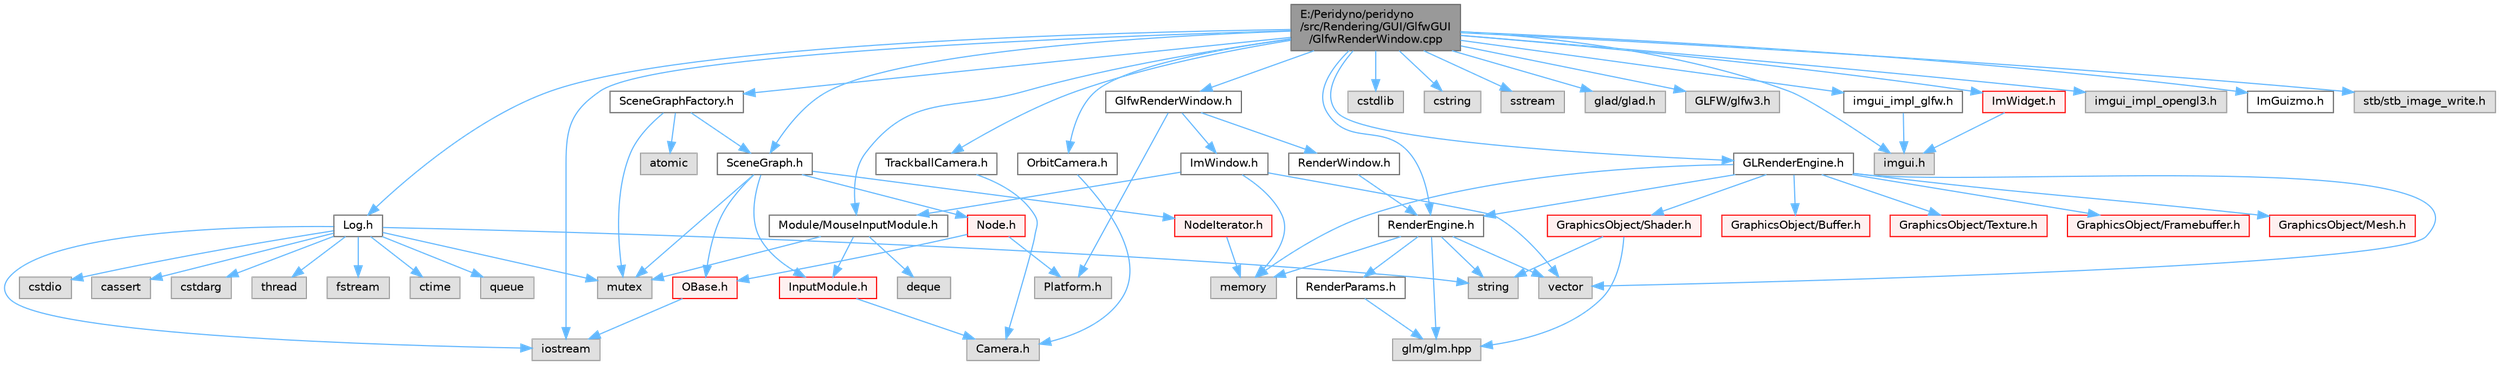 digraph "E:/Peridyno/peridyno/src/Rendering/GUI/GlfwGUI/GlfwRenderWindow.cpp"
{
 // LATEX_PDF_SIZE
  bgcolor="transparent";
  edge [fontname=Helvetica,fontsize=10,labelfontname=Helvetica,labelfontsize=10];
  node [fontname=Helvetica,fontsize=10,shape=box,height=0.2,width=0.4];
  Node1 [id="Node000001",label="E:/Peridyno/peridyno\l/src/Rendering/GUI/GlfwGUI\l/GlfwRenderWindow.cpp",height=0.2,width=0.4,color="gray40", fillcolor="grey60", style="filled", fontcolor="black",tooltip=" "];
  Node1 -> Node2 [id="edge1_Node000001_Node000002",color="steelblue1",style="solid",tooltip=" "];
  Node2 [id="Node000002",label="GlfwRenderWindow.h",height=0.2,width=0.4,color="grey40", fillcolor="white", style="filled",URL="$_glfw_render_window_8h.html",tooltip=" "];
  Node2 -> Node3 [id="edge2_Node000002_Node000003",color="steelblue1",style="solid",tooltip=" "];
  Node3 [id="Node000003",label="Platform.h",height=0.2,width=0.4,color="grey60", fillcolor="#E0E0E0", style="filled",tooltip=" "];
  Node2 -> Node4 [id="edge3_Node000002_Node000004",color="steelblue1",style="solid",tooltip=" "];
  Node4 [id="Node000004",label="ImWindow.h",height=0.2,width=0.4,color="grey40", fillcolor="white", style="filled",URL="$_im_window_8h.html",tooltip=" "];
  Node4 -> Node5 [id="edge4_Node000004_Node000005",color="steelblue1",style="solid",tooltip=" "];
  Node5 [id="Node000005",label="vector",height=0.2,width=0.4,color="grey60", fillcolor="#E0E0E0", style="filled",tooltip=" "];
  Node4 -> Node6 [id="edge5_Node000004_Node000006",color="steelblue1",style="solid",tooltip=" "];
  Node6 [id="Node000006",label="memory",height=0.2,width=0.4,color="grey60", fillcolor="#E0E0E0", style="filled",tooltip=" "];
  Node4 -> Node7 [id="edge6_Node000004_Node000007",color="steelblue1",style="solid",tooltip=" "];
  Node7 [id="Node000007",label="Module/MouseInputModule.h",height=0.2,width=0.4,color="grey40", fillcolor="white", style="filled",URL="$_mouse_input_module_8h.html",tooltip=" "];
  Node7 -> Node8 [id="edge7_Node000007_Node000008",color="steelblue1",style="solid",tooltip=" "];
  Node8 [id="Node000008",label="InputModule.h",height=0.2,width=0.4,color="red", fillcolor="#FFF0F0", style="filled",URL="$_input_module_8h.html",tooltip=" "];
  Node8 -> Node92 [id="edge8_Node000008_Node000092",color="steelblue1",style="solid",tooltip=" "];
  Node92 [id="Node000092",label="Camera.h",height=0.2,width=0.4,color="grey60", fillcolor="#E0E0E0", style="filled",tooltip=" "];
  Node7 -> Node97 [id="edge9_Node000007_Node000097",color="steelblue1",style="solid",tooltip=" "];
  Node97 [id="Node000097",label="deque",height=0.2,width=0.4,color="grey60", fillcolor="#E0E0E0", style="filled",tooltip=" "];
  Node7 -> Node23 [id="edge10_Node000007_Node000023",color="steelblue1",style="solid",tooltip=" "];
  Node23 [id="Node000023",label="mutex",height=0.2,width=0.4,color="grey60", fillcolor="#E0E0E0", style="filled",tooltip=" "];
  Node2 -> Node98 [id="edge11_Node000002_Node000098",color="steelblue1",style="solid",tooltip=" "];
  Node98 [id="Node000098",label="RenderWindow.h",height=0.2,width=0.4,color="grey40", fillcolor="white", style="filled",URL="$_render_window_8h.html",tooltip=" "];
  Node98 -> Node99 [id="edge12_Node000098_Node000099",color="steelblue1",style="solid",tooltip=" "];
  Node99 [id="Node000099",label="RenderEngine.h",height=0.2,width=0.4,color="grey40", fillcolor="white", style="filled",URL="$_render_engine_8h.html",tooltip=" "];
  Node99 -> Node6 [id="edge13_Node000099_Node000006",color="steelblue1",style="solid",tooltip=" "];
  Node99 -> Node16 [id="edge14_Node000099_Node000016",color="steelblue1",style="solid",tooltip=" "];
  Node16 [id="Node000016",label="string",height=0.2,width=0.4,color="grey60", fillcolor="#E0E0E0", style="filled",tooltip=" "];
  Node99 -> Node5 [id="edge15_Node000099_Node000005",color="steelblue1",style="solid",tooltip=" "];
  Node99 -> Node83 [id="edge16_Node000099_Node000083",color="steelblue1",style="solid",tooltip=" "];
  Node83 [id="Node000083",label="glm/glm.hpp",height=0.2,width=0.4,color="grey60", fillcolor="#E0E0E0", style="filled",tooltip=" "];
  Node99 -> Node100 [id="edge17_Node000099_Node000100",color="steelblue1",style="solid",tooltip=" "];
  Node100 [id="Node000100",label="RenderParams.h",height=0.2,width=0.4,color="grey40", fillcolor="white", style="filled",URL="$_render_params_8h.html",tooltip=" "];
  Node100 -> Node83 [id="edge18_Node000100_Node000083",color="steelblue1",style="solid",tooltip=" "];
  Node1 -> Node65 [id="edge19_Node000001_Node000065",color="steelblue1",style="solid",tooltip=" "];
  Node65 [id="Node000065",label="cstdlib",height=0.2,width=0.4,color="grey60", fillcolor="#E0E0E0", style="filled",tooltip=" "];
  Node1 -> Node101 [id="edge20_Node000001_Node000101",color="steelblue1",style="solid",tooltip=" "];
  Node101 [id="Node000101",label="cstring",height=0.2,width=0.4,color="grey60", fillcolor="#E0E0E0", style="filled",tooltip=" "];
  Node1 -> Node11 [id="edge21_Node000001_Node000011",color="steelblue1",style="solid",tooltip=" "];
  Node11 [id="Node000011",label="iostream",height=0.2,width=0.4,color="grey60", fillcolor="#E0E0E0", style="filled",tooltip=" "];
  Node1 -> Node74 [id="edge22_Node000001_Node000074",color="steelblue1",style="solid",tooltip=" "];
  Node74 [id="Node000074",label="sstream",height=0.2,width=0.4,color="grey60", fillcolor="#E0E0E0", style="filled",tooltip=" "];
  Node1 -> Node102 [id="edge23_Node000001_Node000102",color="steelblue1",style="solid",tooltip=" "];
  Node102 [id="Node000102",label="SceneGraph.h",height=0.2,width=0.4,color="grey40", fillcolor="white", style="filled",URL="$_scene_graph_8h.html",tooltip=" "];
  Node102 -> Node12 [id="edge24_Node000102_Node000012",color="steelblue1",style="solid",tooltip=" "];
  Node12 [id="Node000012",label="OBase.h",height=0.2,width=0.4,color="red", fillcolor="#FFF0F0", style="filled",URL="$_o_base_8h.html",tooltip=" "];
  Node12 -> Node11 [id="edge25_Node000012_Node000011",color="steelblue1",style="solid",tooltip=" "];
  Node102 -> Node103 [id="edge26_Node000102_Node000103",color="steelblue1",style="solid",tooltip=" "];
  Node103 [id="Node000103",label="Node.h",height=0.2,width=0.4,color="red", fillcolor="#FFF0F0", style="filled",URL="$_node_8h.html",tooltip=" "];
  Node103 -> Node12 [id="edge27_Node000103_Node000012",color="steelblue1",style="solid",tooltip=" "];
  Node103 -> Node3 [id="edge28_Node000103_Node000003",color="steelblue1",style="solid",tooltip=" "];
  Node102 -> Node111 [id="edge29_Node000102_Node000111",color="steelblue1",style="solid",tooltip=" "];
  Node111 [id="Node000111",label="NodeIterator.h",height=0.2,width=0.4,color="red", fillcolor="#FFF0F0", style="filled",URL="$_node_iterator_8h.html",tooltip=" "];
  Node111 -> Node6 [id="edge30_Node000111_Node000006",color="steelblue1",style="solid",tooltip=" "];
  Node102 -> Node8 [id="edge31_Node000102_Node000008",color="steelblue1",style="solid",tooltip=" "];
  Node102 -> Node23 [id="edge32_Node000102_Node000023",color="steelblue1",style="solid",tooltip=" "];
  Node1 -> Node7 [id="edge33_Node000001_Node000007",color="steelblue1",style="solid",tooltip=" "];
  Node1 -> Node22 [id="edge34_Node000001_Node000022",color="steelblue1",style="solid",tooltip=" "];
  Node22 [id="Node000022",label="Log.h",height=0.2,width=0.4,color="grey40", fillcolor="white", style="filled",URL="$_log_8h.html",tooltip=" "];
  Node22 -> Node23 [id="edge35_Node000022_Node000023",color="steelblue1",style="solid",tooltip=" "];
  Node22 -> Node24 [id="edge36_Node000022_Node000024",color="steelblue1",style="solid",tooltip=" "];
  Node24 [id="Node000024",label="thread",height=0.2,width=0.4,color="grey60", fillcolor="#E0E0E0", style="filled",tooltip=" "];
  Node22 -> Node16 [id="edge37_Node000022_Node000016",color="steelblue1",style="solid",tooltip=" "];
  Node22 -> Node25 [id="edge38_Node000022_Node000025",color="steelblue1",style="solid",tooltip=" "];
  Node25 [id="Node000025",label="fstream",height=0.2,width=0.4,color="grey60", fillcolor="#E0E0E0", style="filled",tooltip=" "];
  Node22 -> Node11 [id="edge39_Node000022_Node000011",color="steelblue1",style="solid",tooltip=" "];
  Node22 -> Node26 [id="edge40_Node000022_Node000026",color="steelblue1",style="solid",tooltip=" "];
  Node26 [id="Node000026",label="ctime",height=0.2,width=0.4,color="grey60", fillcolor="#E0E0E0", style="filled",tooltip=" "];
  Node22 -> Node27 [id="edge41_Node000022_Node000027",color="steelblue1",style="solid",tooltip=" "];
  Node27 [id="Node000027",label="queue",height=0.2,width=0.4,color="grey60", fillcolor="#E0E0E0", style="filled",tooltip=" "];
  Node22 -> Node28 [id="edge42_Node000022_Node000028",color="steelblue1",style="solid",tooltip=" "];
  Node28 [id="Node000028",label="cstdio",height=0.2,width=0.4,color="grey60", fillcolor="#E0E0E0", style="filled",tooltip=" "];
  Node22 -> Node10 [id="edge43_Node000022_Node000010",color="steelblue1",style="solid",tooltip=" "];
  Node10 [id="Node000010",label="cassert",height=0.2,width=0.4,color="grey60", fillcolor="#E0E0E0", style="filled",tooltip=" "];
  Node22 -> Node29 [id="edge44_Node000022_Node000029",color="steelblue1",style="solid",tooltip=" "];
  Node29 [id="Node000029",label="cstdarg",height=0.2,width=0.4,color="grey60", fillcolor="#E0E0E0", style="filled",tooltip=" "];
  Node1 -> Node99 [id="edge45_Node000001_Node000099",color="steelblue1",style="solid",tooltip=" "];
  Node1 -> Node114 [id="edge46_Node000001_Node000114",color="steelblue1",style="solid",tooltip=" "];
  Node114 [id="Node000114",label="OrbitCamera.h",height=0.2,width=0.4,color="grey40", fillcolor="white", style="filled",URL="$_orbit_camera_8h.html",tooltip=" "];
  Node114 -> Node92 [id="edge47_Node000114_Node000092",color="steelblue1",style="solid",tooltip=" "];
  Node1 -> Node115 [id="edge48_Node000001_Node000115",color="steelblue1",style="solid",tooltip=" "];
  Node115 [id="Node000115",label="TrackballCamera.h",height=0.2,width=0.4,color="grey40", fillcolor="white", style="filled",URL="$_trackball_camera_8h.html",tooltip=" "];
  Node115 -> Node92 [id="edge49_Node000115_Node000092",color="steelblue1",style="solid",tooltip=" "];
  Node1 -> Node116 [id="edge50_Node000001_Node000116",color="steelblue1",style="solid",tooltip=" "];
  Node116 [id="Node000116",label="GLRenderEngine.h",height=0.2,width=0.4,color="grey40", fillcolor="white", style="filled",URL="$_g_l_render_engine_8h.html",tooltip=" "];
  Node116 -> Node6 [id="edge51_Node000116_Node000006",color="steelblue1",style="solid",tooltip=" "];
  Node116 -> Node5 [id="edge52_Node000116_Node000005",color="steelblue1",style="solid",tooltip=" "];
  Node116 -> Node99 [id="edge53_Node000116_Node000099",color="steelblue1",style="solid",tooltip=" "];
  Node116 -> Node117 [id="edge54_Node000116_Node000117",color="steelblue1",style="solid",tooltip=" "];
  Node117 [id="Node000117",label="GraphicsObject/Buffer.h",height=0.2,width=0.4,color="red", fillcolor="#FFF0F0", style="filled",URL="$_buffer_8h.html",tooltip=" "];
  Node116 -> Node119 [id="edge55_Node000116_Node000119",color="steelblue1",style="solid",tooltip=" "];
  Node119 [id="Node000119",label="GraphicsObject/Texture.h",height=0.2,width=0.4,color="red", fillcolor="#FFF0F0", style="filled",URL="$_texture_8h.html",tooltip=" "];
  Node116 -> Node120 [id="edge56_Node000116_Node000120",color="steelblue1",style="solid",tooltip=" "];
  Node120 [id="Node000120",label="GraphicsObject/Framebuffer.h",height=0.2,width=0.4,color="red", fillcolor="#FFF0F0", style="filled",URL="$_framebuffer_8h.html",tooltip=" "];
  Node116 -> Node121 [id="edge57_Node000116_Node000121",color="steelblue1",style="solid",tooltip=" "];
  Node121 [id="Node000121",label="GraphicsObject/Shader.h",height=0.2,width=0.4,color="red", fillcolor="#FFF0F0", style="filled",URL="$_shader_8h.html",tooltip=" "];
  Node121 -> Node16 [id="edge58_Node000121_Node000016",color="steelblue1",style="solid",tooltip=" "];
  Node121 -> Node83 [id="edge59_Node000121_Node000083",color="steelblue1",style="solid",tooltip=" "];
  Node116 -> Node122 [id="edge60_Node000116_Node000122",color="steelblue1",style="solid",tooltip=" "];
  Node122 [id="Node000122",label="GraphicsObject/Mesh.h",height=0.2,width=0.4,color="red", fillcolor="#FFF0F0", style="filled",URL="$_mesh_8h.html",tooltip=" "];
  Node1 -> Node124 [id="edge61_Node000001_Node000124",color="steelblue1",style="solid",tooltip=" "];
  Node124 [id="Node000124",label="SceneGraphFactory.h",height=0.2,width=0.4,color="grey40", fillcolor="white", style="filled",URL="$_scene_graph_factory_8h.html",tooltip=" "];
  Node124 -> Node20 [id="edge62_Node000124_Node000020",color="steelblue1",style="solid",tooltip=" "];
  Node20 [id="Node000020",label="atomic",height=0.2,width=0.4,color="grey60", fillcolor="#E0E0E0", style="filled",tooltip=" "];
  Node124 -> Node23 [id="edge63_Node000124_Node000023",color="steelblue1",style="solid",tooltip=" "];
  Node124 -> Node102 [id="edge64_Node000124_Node000102",color="steelblue1",style="solid",tooltip=" "];
  Node1 -> Node125 [id="edge65_Node000001_Node000125",color="steelblue1",style="solid",tooltip=" "];
  Node125 [id="Node000125",label="glad/glad.h",height=0.2,width=0.4,color="grey60", fillcolor="#E0E0E0", style="filled",tooltip=" "];
  Node1 -> Node126 [id="edge66_Node000001_Node000126",color="steelblue1",style="solid",tooltip=" "];
  Node126 [id="Node000126",label="GLFW/glfw3.h",height=0.2,width=0.4,color="grey60", fillcolor="#E0E0E0", style="filled",tooltip=" "];
  Node1 -> Node127 [id="edge67_Node000001_Node000127",color="steelblue1",style="solid",tooltip=" "];
  Node127 [id="Node000127",label="imgui.h",height=0.2,width=0.4,color="grey60", fillcolor="#E0E0E0", style="filled",tooltip=" "];
  Node1 -> Node128 [id="edge68_Node000001_Node000128",color="steelblue1",style="solid",tooltip=" "];
  Node128 [id="Node000128",label="imgui_impl_glfw.h",height=0.2,width=0.4,color="grey40", fillcolor="white", style="filled",URL="$imgui__impl__glfw_8h.html",tooltip=" "];
  Node128 -> Node127 [id="edge69_Node000128_Node000127",color="steelblue1",style="solid",tooltip=" "];
  Node1 -> Node129 [id="edge70_Node000001_Node000129",color="steelblue1",style="solid",tooltip=" "];
  Node129 [id="Node000129",label="imgui_impl_opengl3.h",height=0.2,width=0.4,color="grey60", fillcolor="#E0E0E0", style="filled",tooltip=" "];
  Node1 -> Node130 [id="edge71_Node000001_Node000130",color="steelblue1",style="solid",tooltip=" "];
  Node130 [id="Node000130",label="ImGuizmo.h",height=0.2,width=0.4,color="grey40", fillcolor="white", style="filled",URL="$_im_guizmo_8h.html",tooltip=" "];
  Node1 -> Node131 [id="edge72_Node000001_Node000131",color="steelblue1",style="solid",tooltip=" "];
  Node131 [id="Node000131",label="ImWidget.h",height=0.2,width=0.4,color="red", fillcolor="#FFF0F0", style="filled",URL="$_im_widget_8h.html",tooltip=" "];
  Node131 -> Node127 [id="edge73_Node000131_Node000127",color="steelblue1",style="solid",tooltip=" "];
  Node1 -> Node133 [id="edge74_Node000001_Node000133",color="steelblue1",style="solid",tooltip=" "];
  Node133 [id="Node000133",label="stb/stb_image_write.h",height=0.2,width=0.4,color="grey60", fillcolor="#E0E0E0", style="filled",tooltip=" "];
}
